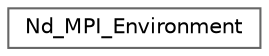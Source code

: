 digraph "Graphical Class Hierarchy"
{
 // LATEX_PDF_SIZE
  bgcolor="transparent";
  edge [fontname=Helvetica,fontsize=10,labelfontname=Helvetica,labelfontsize=10];
  node [fontname=Helvetica,fontsize=10,shape=box,height=0.2,width=0.4];
  rankdir="LR";
  Node0 [id="Node000000",label="Nd_MPI_Environment",height=0.2,width=0.4,color="grey40", fillcolor="white", style="filled",URL="$structNd__MPI__Environment.html",tooltip="Contains information for the collective communication of NdFlatteners."];
}
